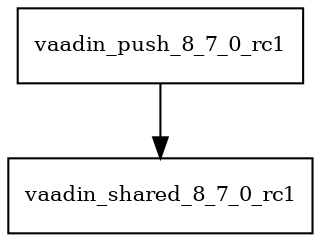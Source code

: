 digraph vaadin_push_8_7_0_rc1_dependencies {
  node [shape = box, fontsize=10.0];
  vaadin_push_8_7_0_rc1 -> vaadin_shared_8_7_0_rc1;
}
